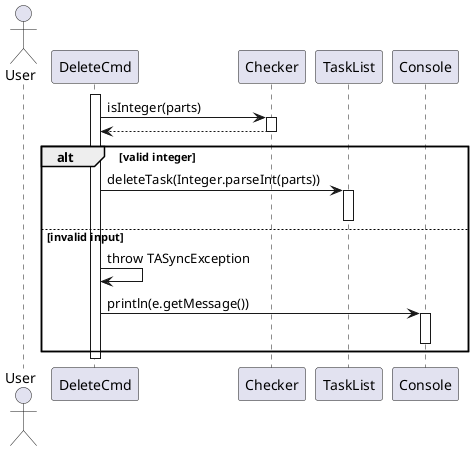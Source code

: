 @startuml
'https://plantuml.com/sequence-diagram

actor User
activate DeleteCmd

DeleteCmd -> Checker : isInteger(parts)
activate Checker
Checker --> DeleteCmd
deactivate Checker

alt valid integer
    DeleteCmd -> TaskList : deleteTask(Integer.parseInt(parts))
    activate TaskList
    deactivate TaskList
else invalid input
    DeleteCmd -> DeleteCmd : throw TASyncException
    DeleteCmd -> Console : println(e.getMessage())
    activate Console
    deactivate Console
end

deactivate DeleteCmd
@enduml